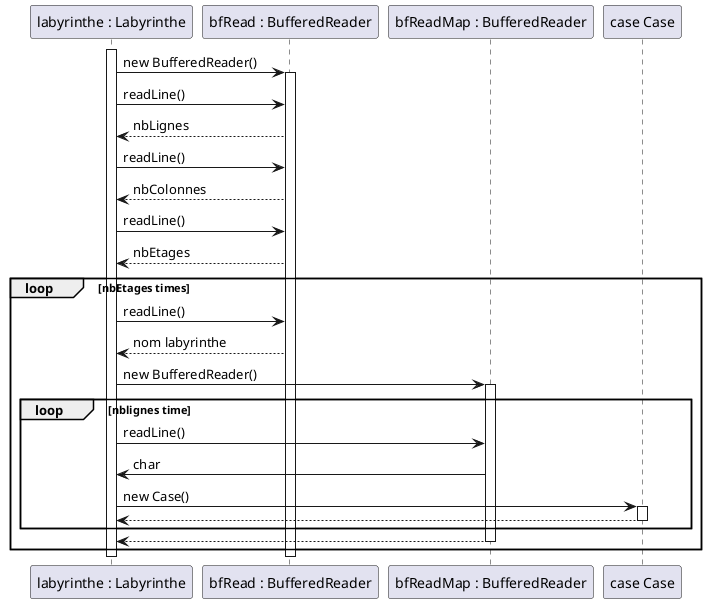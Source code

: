 @startuml
participant "labyrinthe : Labyrinthe" as laby
participant "bfRead : BufferedReader" as bf1
participant "bfReadMap : BufferedReader" as bf2
participant "case Case" as case

activate laby
laby -> bf1 : new BufferedReader()
activate bf1
laby -> bf1 : readLine()

bf1 --> laby : nbLignes
laby -> bf1 : readLine()
bf1 --> laby : nbColonnes
laby -> bf1 : readLine()
bf1 --> laby : nbEtages
loop nbEtages times
    laby -> bf1 : readLine()
    bf1 --> laby : nom labyrinthe
    laby -> bf2 : new BufferedReader()
    activate bf2

    loop nblignes time
        laby -> bf2 : readLine()
        bf2 -> laby : char
        laby -> case : new Case()
        activate case
        case --> laby
        deactivate case
    end
    bf2 --> laby
    deactivate bf2
end
deactivate bf1
deactivate laby
@enduml